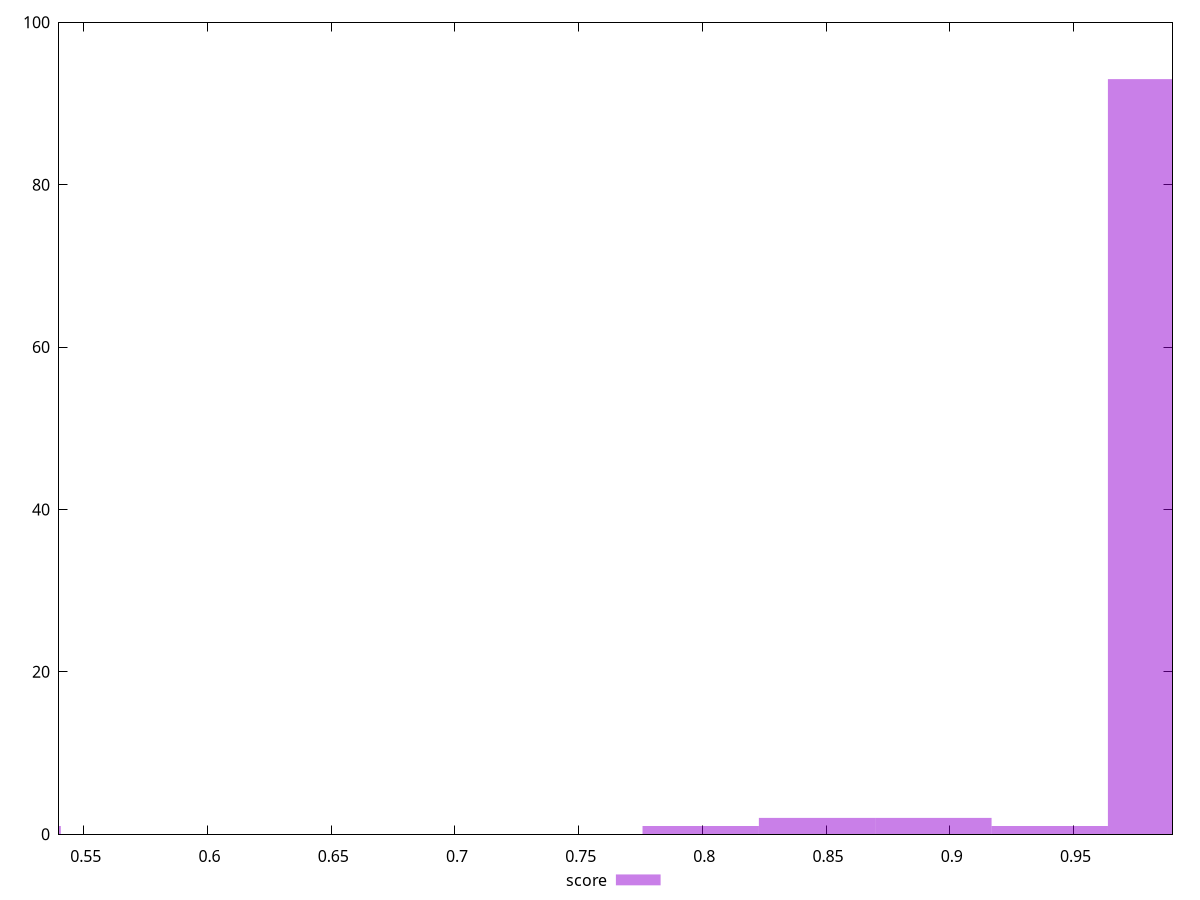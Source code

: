 reset

$score <<EOF
0.8933696887410593 2
0.9874086033453813 93
0.5172140303237711 1
0.8463502314388982 2
0.7993307741367373 1
0.9403891460432202 1
EOF

set key outside below
set boxwidth 0.04701945730216101
set xrange [0.54:0.99]
set yrange [0:100]
set trange [0:100]
set style fill transparent solid 0.5 noborder
set terminal svg size 640, 490 enhanced background rgb 'white'
set output "report_00019_2021-02-10T18-14-37.922Z//first-cpu-idle/samples/pages+cached/score/histogram.svg"

plot $score title "score" with boxes

reset
